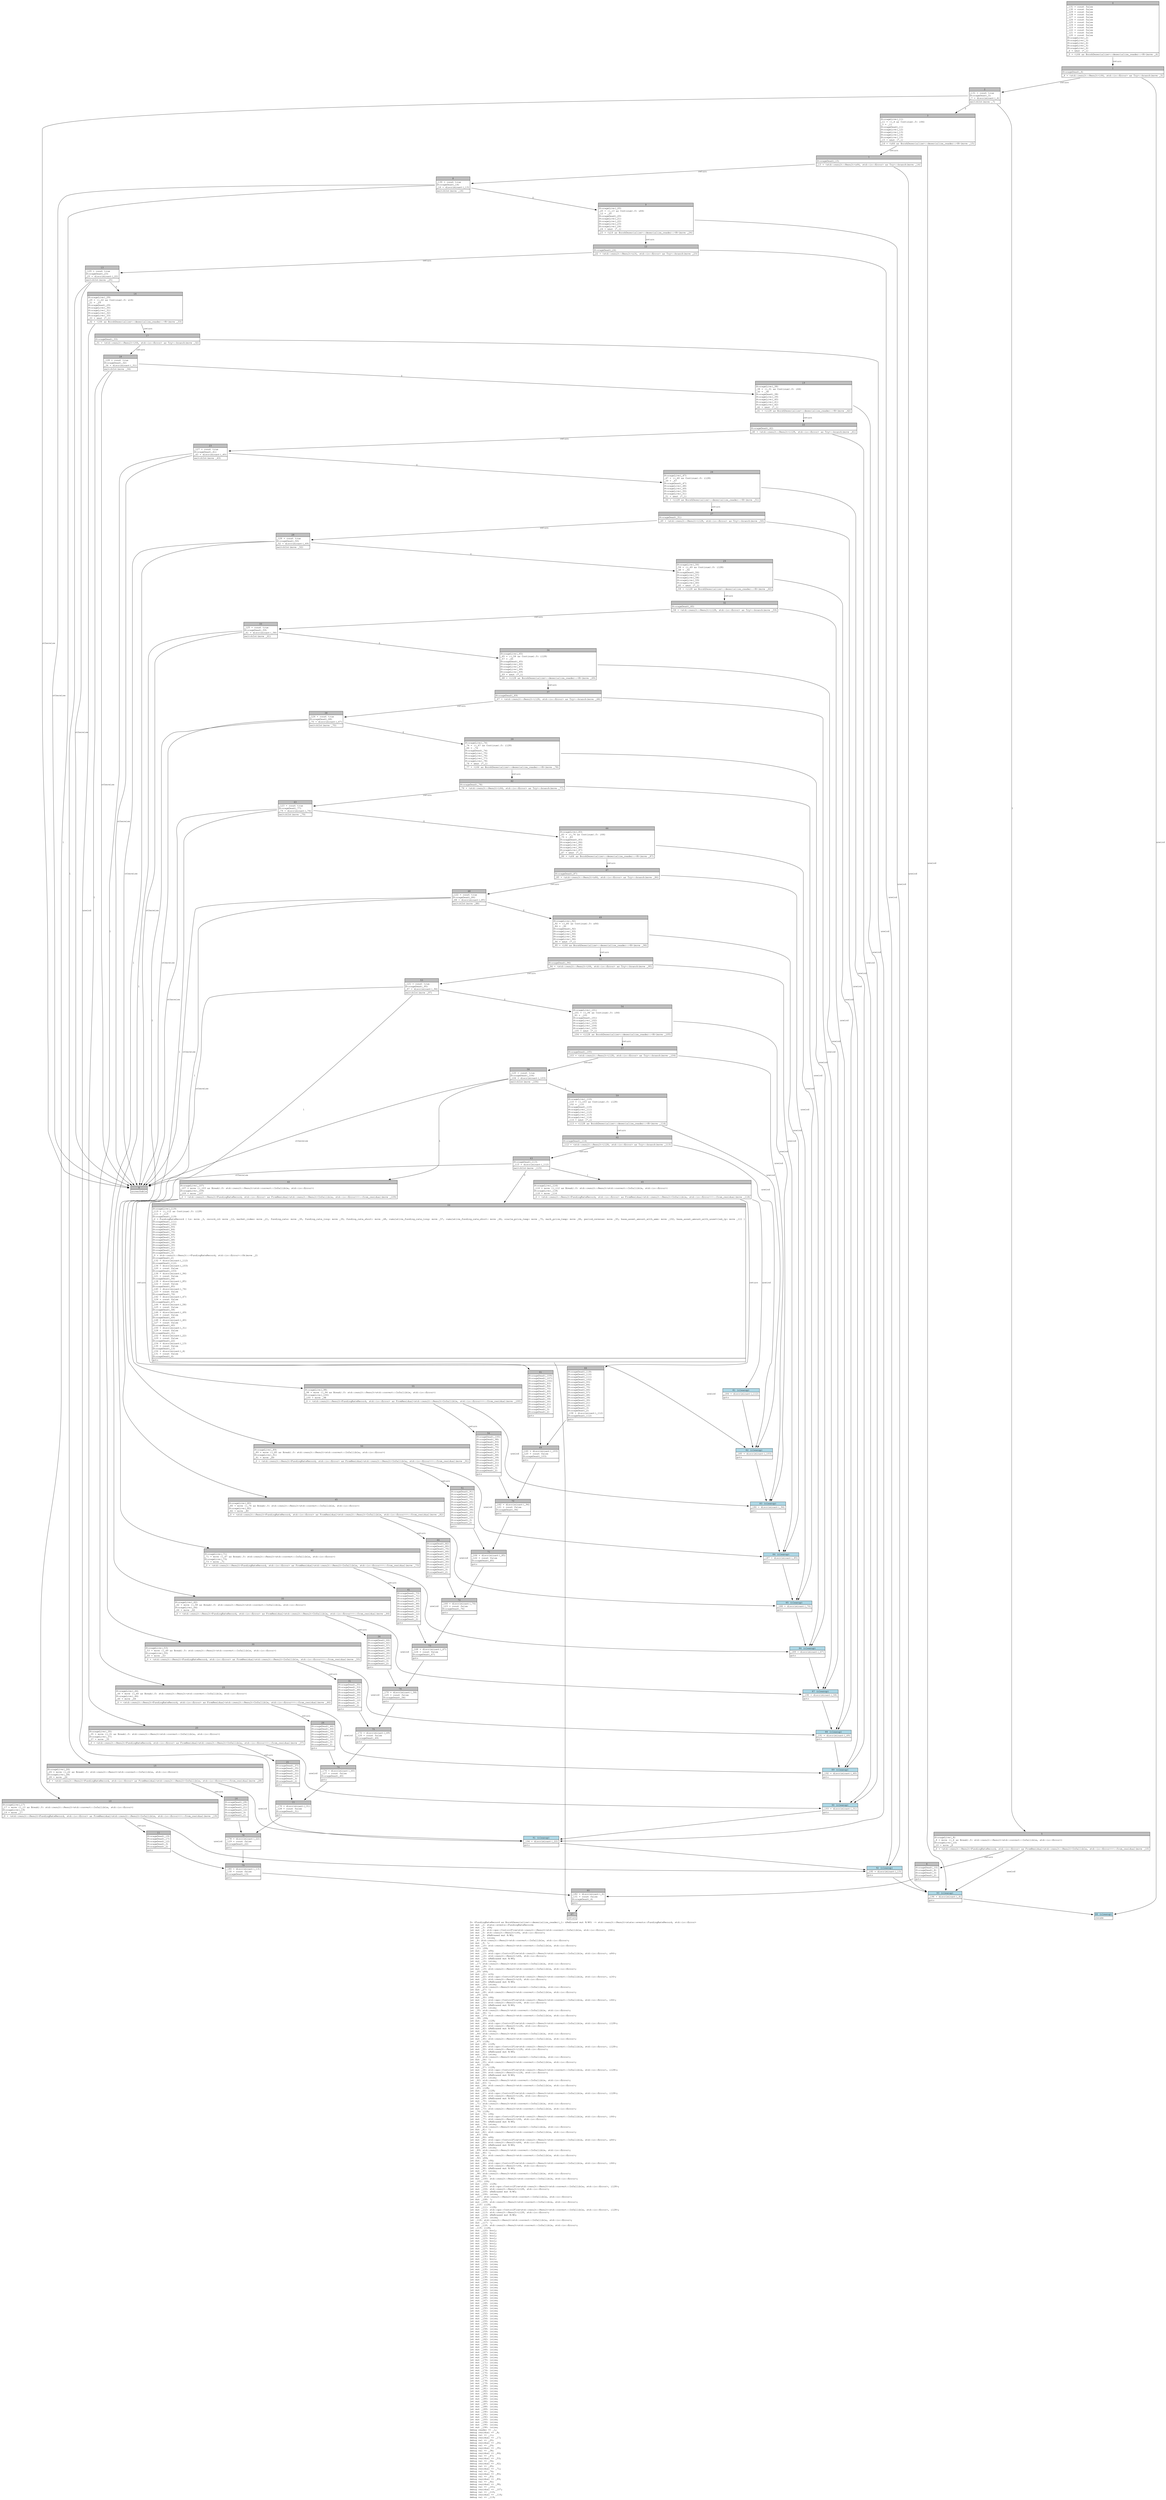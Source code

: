 digraph Mir_0_15416 {
    graph [fontname="Courier, monospace"];
    node [fontname="Courier, monospace"];
    edge [fontname="Courier, monospace"];
    label=<fn &lt;FundingRateRecord as BorshDeserialize&gt;::deserialize_reader(_1: &amp;ReErased mut R/#0) -&gt; std::result::Result&lt;state::events::FundingRateRecord, std::io::Error&gt;<br align="left"/>let mut _2: state::events::FundingRateRecord;<br align="left"/>let mut _3: i64;<br align="left"/>let mut _4: std::ops::ControlFlow&lt;std::result::Result&lt;std::convert::Infallible, std::io::Error&gt;, i64&gt;;<br align="left"/>let mut _5: std::result::Result&lt;i64, std::io::Error&gt;;<br align="left"/>let mut _6: &amp;ReErased mut R/#0;<br align="left"/>let mut _7: isize;<br align="left"/>let _8: std::result::Result&lt;std::convert::Infallible, std::io::Error&gt;;<br align="left"/>let mut _9: !;<br align="left"/>let mut _10: std::result::Result&lt;std::convert::Infallible, std::io::Error&gt;;<br align="left"/>let _11: i64;<br align="left"/>let mut _12: u64;<br align="left"/>let mut _13: std::ops::ControlFlow&lt;std::result::Result&lt;std::convert::Infallible, std::io::Error&gt;, u64&gt;;<br align="left"/>let mut _14: std::result::Result&lt;u64, std::io::Error&gt;;<br align="left"/>let mut _15: &amp;ReErased mut R/#0;<br align="left"/>let mut _16: isize;<br align="left"/>let _17: std::result::Result&lt;std::convert::Infallible, std::io::Error&gt;;<br align="left"/>let mut _18: !;<br align="left"/>let mut _19: std::result::Result&lt;std::convert::Infallible, std::io::Error&gt;;<br align="left"/>let _20: u64;<br align="left"/>let mut _21: u16;<br align="left"/>let mut _22: std::ops::ControlFlow&lt;std::result::Result&lt;std::convert::Infallible, std::io::Error&gt;, u16&gt;;<br align="left"/>let mut _23: std::result::Result&lt;u16, std::io::Error&gt;;<br align="left"/>let mut _24: &amp;ReErased mut R/#0;<br align="left"/>let mut _25: isize;<br align="left"/>let _26: std::result::Result&lt;std::convert::Infallible, std::io::Error&gt;;<br align="left"/>let mut _27: !;<br align="left"/>let mut _28: std::result::Result&lt;std::convert::Infallible, std::io::Error&gt;;<br align="left"/>let _29: u16;<br align="left"/>let mut _30: i64;<br align="left"/>let mut _31: std::ops::ControlFlow&lt;std::result::Result&lt;std::convert::Infallible, std::io::Error&gt;, i64&gt;;<br align="left"/>let mut _32: std::result::Result&lt;i64, std::io::Error&gt;;<br align="left"/>let mut _33: &amp;ReErased mut R/#0;<br align="left"/>let mut _34: isize;<br align="left"/>let _35: std::result::Result&lt;std::convert::Infallible, std::io::Error&gt;;<br align="left"/>let mut _36: !;<br align="left"/>let mut _37: std::result::Result&lt;std::convert::Infallible, std::io::Error&gt;;<br align="left"/>let _38: i64;<br align="left"/>let mut _39: i128;<br align="left"/>let mut _40: std::ops::ControlFlow&lt;std::result::Result&lt;std::convert::Infallible, std::io::Error&gt;, i128&gt;;<br align="left"/>let mut _41: std::result::Result&lt;i128, std::io::Error&gt;;<br align="left"/>let mut _42: &amp;ReErased mut R/#0;<br align="left"/>let mut _43: isize;<br align="left"/>let _44: std::result::Result&lt;std::convert::Infallible, std::io::Error&gt;;<br align="left"/>let mut _45: !;<br align="left"/>let mut _46: std::result::Result&lt;std::convert::Infallible, std::io::Error&gt;;<br align="left"/>let _47: i128;<br align="left"/>let mut _48: i128;<br align="left"/>let mut _49: std::ops::ControlFlow&lt;std::result::Result&lt;std::convert::Infallible, std::io::Error&gt;, i128&gt;;<br align="left"/>let mut _50: std::result::Result&lt;i128, std::io::Error&gt;;<br align="left"/>let mut _51: &amp;ReErased mut R/#0;<br align="left"/>let mut _52: isize;<br align="left"/>let _53: std::result::Result&lt;std::convert::Infallible, std::io::Error&gt;;<br align="left"/>let mut _54: !;<br align="left"/>let mut _55: std::result::Result&lt;std::convert::Infallible, std::io::Error&gt;;<br align="left"/>let _56: i128;<br align="left"/>let mut _57: i128;<br align="left"/>let mut _58: std::ops::ControlFlow&lt;std::result::Result&lt;std::convert::Infallible, std::io::Error&gt;, i128&gt;;<br align="left"/>let mut _59: std::result::Result&lt;i128, std::io::Error&gt;;<br align="left"/>let mut _60: &amp;ReErased mut R/#0;<br align="left"/>let mut _61: isize;<br align="left"/>let _62: std::result::Result&lt;std::convert::Infallible, std::io::Error&gt;;<br align="left"/>let mut _63: !;<br align="left"/>let mut _64: std::result::Result&lt;std::convert::Infallible, std::io::Error&gt;;<br align="left"/>let _65: i128;<br align="left"/>let mut _66: i128;<br align="left"/>let mut _67: std::ops::ControlFlow&lt;std::result::Result&lt;std::convert::Infallible, std::io::Error&gt;, i128&gt;;<br align="left"/>let mut _68: std::result::Result&lt;i128, std::io::Error&gt;;<br align="left"/>let mut _69: &amp;ReErased mut R/#0;<br align="left"/>let mut _70: isize;<br align="left"/>let _71: std::result::Result&lt;std::convert::Infallible, std::io::Error&gt;;<br align="left"/>let mut _72: !;<br align="left"/>let mut _73: std::result::Result&lt;std::convert::Infallible, std::io::Error&gt;;<br align="left"/>let _74: i128;<br align="left"/>let mut _75: i64;<br align="left"/>let mut _76: std::ops::ControlFlow&lt;std::result::Result&lt;std::convert::Infallible, std::io::Error&gt;, i64&gt;;<br align="left"/>let mut _77: std::result::Result&lt;i64, std::io::Error&gt;;<br align="left"/>let mut _78: &amp;ReErased mut R/#0;<br align="left"/>let mut _79: isize;<br align="left"/>let _80: std::result::Result&lt;std::convert::Infallible, std::io::Error&gt;;<br align="left"/>let mut _81: !;<br align="left"/>let mut _82: std::result::Result&lt;std::convert::Infallible, std::io::Error&gt;;<br align="left"/>let _83: i64;<br align="left"/>let mut _84: u64;<br align="left"/>let mut _85: std::ops::ControlFlow&lt;std::result::Result&lt;std::convert::Infallible, std::io::Error&gt;, u64&gt;;<br align="left"/>let mut _86: std::result::Result&lt;u64, std::io::Error&gt;;<br align="left"/>let mut _87: &amp;ReErased mut R/#0;<br align="left"/>let mut _88: isize;<br align="left"/>let _89: std::result::Result&lt;std::convert::Infallible, std::io::Error&gt;;<br align="left"/>let mut _90: !;<br align="left"/>let mut _91: std::result::Result&lt;std::convert::Infallible, std::io::Error&gt;;<br align="left"/>let _92: u64;<br align="left"/>let mut _93: i64;<br align="left"/>let mut _94: std::ops::ControlFlow&lt;std::result::Result&lt;std::convert::Infallible, std::io::Error&gt;, i64&gt;;<br align="left"/>let mut _95: std::result::Result&lt;i64, std::io::Error&gt;;<br align="left"/>let mut _96: &amp;ReErased mut R/#0;<br align="left"/>let mut _97: isize;<br align="left"/>let _98: std::result::Result&lt;std::convert::Infallible, std::io::Error&gt;;<br align="left"/>let mut _99: !;<br align="left"/>let mut _100: std::result::Result&lt;std::convert::Infallible, std::io::Error&gt;;<br align="left"/>let _101: i64;<br align="left"/>let mut _102: i128;<br align="left"/>let mut _103: std::ops::ControlFlow&lt;std::result::Result&lt;std::convert::Infallible, std::io::Error&gt;, i128&gt;;<br align="left"/>let mut _104: std::result::Result&lt;i128, std::io::Error&gt;;<br align="left"/>let mut _105: &amp;ReErased mut R/#0;<br align="left"/>let mut _106: isize;<br align="left"/>let _107: std::result::Result&lt;std::convert::Infallible, std::io::Error&gt;;<br align="left"/>let mut _108: !;<br align="left"/>let mut _109: std::result::Result&lt;std::convert::Infallible, std::io::Error&gt;;<br align="left"/>let _110: i128;<br align="left"/>let mut _111: i128;<br align="left"/>let mut _112: std::ops::ControlFlow&lt;std::result::Result&lt;std::convert::Infallible, std::io::Error&gt;, i128&gt;;<br align="left"/>let mut _113: std::result::Result&lt;i128, std::io::Error&gt;;<br align="left"/>let mut _114: &amp;ReErased mut R/#0;<br align="left"/>let mut _115: isize;<br align="left"/>let _116: std::result::Result&lt;std::convert::Infallible, std::io::Error&gt;;<br align="left"/>let mut _117: !;<br align="left"/>let mut _118: std::result::Result&lt;std::convert::Infallible, std::io::Error&gt;;<br align="left"/>let _119: i128;<br align="left"/>let mut _120: bool;<br align="left"/>let mut _121: bool;<br align="left"/>let mut _122: bool;<br align="left"/>let mut _123: bool;<br align="left"/>let mut _124: bool;<br align="left"/>let mut _125: bool;<br align="left"/>let mut _126: bool;<br align="left"/>let mut _127: bool;<br align="left"/>let mut _128: bool;<br align="left"/>let mut _129: bool;<br align="left"/>let mut _130: bool;<br align="left"/>let mut _131: bool;<br align="left"/>let mut _132: isize;<br align="left"/>let mut _133: isize;<br align="left"/>let mut _134: isize;<br align="left"/>let mut _135: isize;<br align="left"/>let mut _136: isize;<br align="left"/>let mut _137: isize;<br align="left"/>let mut _138: isize;<br align="left"/>let mut _139: isize;<br align="left"/>let mut _140: isize;<br align="left"/>let mut _141: isize;<br align="left"/>let mut _142: isize;<br align="left"/>let mut _143: isize;<br align="left"/>let mut _144: isize;<br align="left"/>let mut _145: isize;<br align="left"/>let mut _146: isize;<br align="left"/>let mut _147: isize;<br align="left"/>let mut _148: isize;<br align="left"/>let mut _149: isize;<br align="left"/>let mut _150: isize;<br align="left"/>let mut _151: isize;<br align="left"/>let mut _152: isize;<br align="left"/>let mut _153: isize;<br align="left"/>let mut _154: isize;<br align="left"/>let mut _155: isize;<br align="left"/>let mut _156: isize;<br align="left"/>let mut _157: isize;<br align="left"/>let mut _158: isize;<br align="left"/>let mut _159: isize;<br align="left"/>let mut _160: isize;<br align="left"/>let mut _161: isize;<br align="left"/>let mut _162: isize;<br align="left"/>let mut _163: isize;<br align="left"/>let mut _164: isize;<br align="left"/>let mut _165: isize;<br align="left"/>let mut _166: isize;<br align="left"/>let mut _167: isize;<br align="left"/>let mut _168: isize;<br align="left"/>let mut _169: isize;<br align="left"/>let mut _170: isize;<br align="left"/>let mut _171: isize;<br align="left"/>let mut _172: isize;<br align="left"/>let mut _173: isize;<br align="left"/>let mut _174: isize;<br align="left"/>let mut _175: isize;<br align="left"/>let mut _176: isize;<br align="left"/>let mut _177: isize;<br align="left"/>let mut _178: isize;<br align="left"/>let mut _179: isize;<br align="left"/>let mut _180: isize;<br align="left"/>let mut _181: isize;<br align="left"/>let mut _182: isize;<br align="left"/>let mut _183: isize;<br align="left"/>let mut _184: isize;<br align="left"/>let mut _185: isize;<br align="left"/>let mut _186: isize;<br align="left"/>let mut _187: isize;<br align="left"/>let mut _188: isize;<br align="left"/>let mut _189: isize;<br align="left"/>let mut _190: isize;<br align="left"/>let mut _191: isize;<br align="left"/>let mut _192: isize;<br align="left"/>let mut _193: isize;<br align="left"/>let mut _194: isize;<br align="left"/>let mut _195: isize;<br align="left"/>let mut _196: isize;<br align="left"/>debug reader =&gt; _1;<br align="left"/>debug residual =&gt; _8;<br align="left"/>debug val =&gt; _11;<br align="left"/>debug residual =&gt; _17;<br align="left"/>debug val =&gt; _20;<br align="left"/>debug residual =&gt; _26;<br align="left"/>debug val =&gt; _29;<br align="left"/>debug residual =&gt; _35;<br align="left"/>debug val =&gt; _38;<br align="left"/>debug residual =&gt; _44;<br align="left"/>debug val =&gt; _47;<br align="left"/>debug residual =&gt; _53;<br align="left"/>debug val =&gt; _56;<br align="left"/>debug residual =&gt; _62;<br align="left"/>debug val =&gt; _65;<br align="left"/>debug residual =&gt; _71;<br align="left"/>debug val =&gt; _74;<br align="left"/>debug residual =&gt; _80;<br align="left"/>debug val =&gt; _83;<br align="left"/>debug residual =&gt; _89;<br align="left"/>debug val =&gt; _92;<br align="left"/>debug residual =&gt; _98;<br align="left"/>debug val =&gt; _101;<br align="left"/>debug residual =&gt; _107;<br align="left"/>debug val =&gt; _110;<br align="left"/>debug residual =&gt; _116;<br align="left"/>debug val =&gt; _119;<br align="left"/>>;
    bb0__0_15416 [shape="none", label=<<table border="0" cellborder="1" cellspacing="0"><tr><td bgcolor="gray" align="center" colspan="1">0</td></tr><tr><td align="left" balign="left">_131 = const false<br/>_130 = const false<br/>_129 = const false<br/>_128 = const false<br/>_127 = const false<br/>_126 = const false<br/>_125 = const false<br/>_124 = const false<br/>_123 = const false<br/>_122 = const false<br/>_121 = const false<br/>_120 = const false<br/>StorageLive(_2)<br/>StorageLive(_3)<br/>StorageLive(_4)<br/>StorageLive(_5)<br/>StorageLive(_6)<br/>_6 = &amp;mut (*_1)<br/></td></tr><tr><td align="left">_5 = &lt;i64 as BorshDeserialize&gt;::deserialize_reader::&lt;R&gt;(move _6)</td></tr></table>>];
    bb1__0_15416 [shape="none", label=<<table border="0" cellborder="1" cellspacing="0"><tr><td bgcolor="gray" align="center" colspan="1">1</td></tr><tr><td align="left" balign="left">StorageDead(_6)<br/></td></tr><tr><td align="left">_4 = &lt;std::result::Result&lt;i64, std::io::Error&gt; as Try&gt;::branch(move _5)</td></tr></table>>];
    bb2__0_15416 [shape="none", label=<<table border="0" cellborder="1" cellspacing="0"><tr><td bgcolor="gray" align="center" colspan="1">2</td></tr><tr><td align="left" balign="left">_131 = const true<br/>StorageDead(_5)<br/>_7 = discriminant(_4)<br/></td></tr><tr><td align="left">switchInt(move _7)</td></tr></table>>];
    bb3__0_15416 [shape="none", label=<<table border="0" cellborder="1" cellspacing="0"><tr><td bgcolor="gray" align="center" colspan="1">3</td></tr><tr><td align="left" balign="left">StorageLive(_11)<br/>_11 = ((_4 as Continue).0: i64)<br/>_3 = _11<br/>StorageDead(_11)<br/>StorageLive(_12)<br/>StorageLive(_13)<br/>StorageLive(_14)<br/>StorageLive(_15)<br/>_15 = &amp;mut (*_1)<br/></td></tr><tr><td align="left">_14 = &lt;u64 as BorshDeserialize&gt;::deserialize_reader::&lt;R&gt;(move _15)</td></tr></table>>];
    bb4__0_15416 [shape="none", label=<<table border="0" cellborder="1" cellspacing="0"><tr><td bgcolor="gray" align="center" colspan="1">4</td></tr><tr><td align="left">unreachable</td></tr></table>>];
    bb5__0_15416 [shape="none", label=<<table border="0" cellborder="1" cellspacing="0"><tr><td bgcolor="gray" align="center" colspan="1">5</td></tr><tr><td align="left" balign="left">StorageLive(_8)<br/>_8 = move ((_4 as Break).0: std::result::Result&lt;std::convert::Infallible, std::io::Error&gt;)<br/>StorageLive(_10)<br/>_10 = move _8<br/></td></tr><tr><td align="left">_0 = &lt;std::result::Result&lt;FundingRateRecord, std::io::Error&gt; as FromResidual&lt;std::result::Result&lt;Infallible, std::io::Error&gt;&gt;&gt;::from_residual(move _10)</td></tr></table>>];
    bb6__0_15416 [shape="none", label=<<table border="0" cellborder="1" cellspacing="0"><tr><td bgcolor="gray" align="center" colspan="1">6</td></tr><tr><td align="left" balign="left">StorageDead(_10)<br/>StorageDead(_8)<br/>StorageDead(_3)<br/>StorageDead(_2)<br/></td></tr><tr><td align="left">goto</td></tr></table>>];
    bb7__0_15416 [shape="none", label=<<table border="0" cellborder="1" cellspacing="0"><tr><td bgcolor="gray" align="center" colspan="1">7</td></tr><tr><td align="left" balign="left">StorageDead(_15)<br/></td></tr><tr><td align="left">_13 = &lt;std::result::Result&lt;u64, std::io::Error&gt; as Try&gt;::branch(move _14)</td></tr></table>>];
    bb8__0_15416 [shape="none", label=<<table border="0" cellborder="1" cellspacing="0"><tr><td bgcolor="gray" align="center" colspan="1">8</td></tr><tr><td align="left" balign="left">_130 = const true<br/>StorageDead(_14)<br/>_16 = discriminant(_13)<br/></td></tr><tr><td align="left">switchInt(move _16)</td></tr></table>>];
    bb9__0_15416 [shape="none", label=<<table border="0" cellborder="1" cellspacing="0"><tr><td bgcolor="gray" align="center" colspan="1">9</td></tr><tr><td align="left" balign="left">StorageLive(_20)<br/>_20 = ((_13 as Continue).0: u64)<br/>_12 = _20<br/>StorageDead(_20)<br/>StorageLive(_21)<br/>StorageLive(_22)<br/>StorageLive(_23)<br/>StorageLive(_24)<br/>_24 = &amp;mut (*_1)<br/></td></tr><tr><td align="left">_23 = &lt;u16 as BorshDeserialize&gt;::deserialize_reader::&lt;R&gt;(move _24)</td></tr></table>>];
    bb10__0_15416 [shape="none", label=<<table border="0" cellborder="1" cellspacing="0"><tr><td bgcolor="gray" align="center" colspan="1">10</td></tr><tr><td align="left" balign="left">StorageLive(_17)<br/>_17 = move ((_13 as Break).0: std::result::Result&lt;std::convert::Infallible, std::io::Error&gt;)<br/>StorageLive(_19)<br/>_19 = move _17<br/></td></tr><tr><td align="left">_0 = &lt;std::result::Result&lt;FundingRateRecord, std::io::Error&gt; as FromResidual&lt;std::result::Result&lt;Infallible, std::io::Error&gt;&gt;&gt;::from_residual(move _19)</td></tr></table>>];
    bb11__0_15416 [shape="none", label=<<table border="0" cellborder="1" cellspacing="0"><tr><td bgcolor="gray" align="center" colspan="1">11</td></tr><tr><td align="left" balign="left">StorageDead(_19)<br/>StorageDead(_17)<br/>StorageDead(_12)<br/>StorageDead(_3)<br/>StorageDead(_2)<br/></td></tr><tr><td align="left">goto</td></tr></table>>];
    bb12__0_15416 [shape="none", label=<<table border="0" cellborder="1" cellspacing="0"><tr><td bgcolor="gray" align="center" colspan="1">12</td></tr><tr><td align="left" balign="left">StorageDead(_24)<br/></td></tr><tr><td align="left">_22 = &lt;std::result::Result&lt;u16, std::io::Error&gt; as Try&gt;::branch(move _23)</td></tr></table>>];
    bb13__0_15416 [shape="none", label=<<table border="0" cellborder="1" cellspacing="0"><tr><td bgcolor="gray" align="center" colspan="1">13</td></tr><tr><td align="left" balign="left">_129 = const true<br/>StorageDead(_23)<br/>_25 = discriminant(_22)<br/></td></tr><tr><td align="left">switchInt(move _25)</td></tr></table>>];
    bb14__0_15416 [shape="none", label=<<table border="0" cellborder="1" cellspacing="0"><tr><td bgcolor="gray" align="center" colspan="1">14</td></tr><tr><td align="left" balign="left">StorageLive(_29)<br/>_29 = ((_22 as Continue).0: u16)<br/>_21 = _29<br/>StorageDead(_29)<br/>StorageLive(_30)<br/>StorageLive(_31)<br/>StorageLive(_32)<br/>StorageLive(_33)<br/>_33 = &amp;mut (*_1)<br/></td></tr><tr><td align="left">_32 = &lt;i64 as BorshDeserialize&gt;::deserialize_reader::&lt;R&gt;(move _33)</td></tr></table>>];
    bb15__0_15416 [shape="none", label=<<table border="0" cellborder="1" cellspacing="0"><tr><td bgcolor="gray" align="center" colspan="1">15</td></tr><tr><td align="left" balign="left">StorageLive(_26)<br/>_26 = move ((_22 as Break).0: std::result::Result&lt;std::convert::Infallible, std::io::Error&gt;)<br/>StorageLive(_28)<br/>_28 = move _26<br/></td></tr><tr><td align="left">_0 = &lt;std::result::Result&lt;FundingRateRecord, std::io::Error&gt; as FromResidual&lt;std::result::Result&lt;Infallible, std::io::Error&gt;&gt;&gt;::from_residual(move _28)</td></tr></table>>];
    bb16__0_15416 [shape="none", label=<<table border="0" cellborder="1" cellspacing="0"><tr><td bgcolor="gray" align="center" colspan="1">16</td></tr><tr><td align="left" balign="left">StorageDead(_28)<br/>StorageDead(_26)<br/>StorageDead(_21)<br/>StorageDead(_12)<br/>StorageDead(_3)<br/>StorageDead(_2)<br/></td></tr><tr><td align="left">goto</td></tr></table>>];
    bb17__0_15416 [shape="none", label=<<table border="0" cellborder="1" cellspacing="0"><tr><td bgcolor="gray" align="center" colspan="1">17</td></tr><tr><td align="left" balign="left">StorageDead(_33)<br/></td></tr><tr><td align="left">_31 = &lt;std::result::Result&lt;i64, std::io::Error&gt; as Try&gt;::branch(move _32)</td></tr></table>>];
    bb18__0_15416 [shape="none", label=<<table border="0" cellborder="1" cellspacing="0"><tr><td bgcolor="gray" align="center" colspan="1">18</td></tr><tr><td align="left" balign="left">_128 = const true<br/>StorageDead(_32)<br/>_34 = discriminant(_31)<br/></td></tr><tr><td align="left">switchInt(move _34)</td></tr></table>>];
    bb19__0_15416 [shape="none", label=<<table border="0" cellborder="1" cellspacing="0"><tr><td bgcolor="gray" align="center" colspan="1">19</td></tr><tr><td align="left" balign="left">StorageLive(_38)<br/>_38 = ((_31 as Continue).0: i64)<br/>_30 = _38<br/>StorageDead(_38)<br/>StorageLive(_39)<br/>StorageLive(_40)<br/>StorageLive(_41)<br/>StorageLive(_42)<br/>_42 = &amp;mut (*_1)<br/></td></tr><tr><td align="left">_41 = &lt;i128 as BorshDeserialize&gt;::deserialize_reader::&lt;R&gt;(move _42)</td></tr></table>>];
    bb20__0_15416 [shape="none", label=<<table border="0" cellborder="1" cellspacing="0"><tr><td bgcolor="gray" align="center" colspan="1">20</td></tr><tr><td align="left" balign="left">StorageLive(_35)<br/>_35 = move ((_31 as Break).0: std::result::Result&lt;std::convert::Infallible, std::io::Error&gt;)<br/>StorageLive(_37)<br/>_37 = move _35<br/></td></tr><tr><td align="left">_0 = &lt;std::result::Result&lt;FundingRateRecord, std::io::Error&gt; as FromResidual&lt;std::result::Result&lt;Infallible, std::io::Error&gt;&gt;&gt;::from_residual(move _37)</td></tr></table>>];
    bb21__0_15416 [shape="none", label=<<table border="0" cellborder="1" cellspacing="0"><tr><td bgcolor="gray" align="center" colspan="1">21</td></tr><tr><td align="left" balign="left">StorageDead(_37)<br/>StorageDead(_35)<br/>StorageDead(_30)<br/>StorageDead(_21)<br/>StorageDead(_12)<br/>StorageDead(_3)<br/>StorageDead(_2)<br/></td></tr><tr><td align="left">goto</td></tr></table>>];
    bb22__0_15416 [shape="none", label=<<table border="0" cellborder="1" cellspacing="0"><tr><td bgcolor="gray" align="center" colspan="1">22</td></tr><tr><td align="left" balign="left">StorageDead(_42)<br/></td></tr><tr><td align="left">_40 = &lt;std::result::Result&lt;i128, std::io::Error&gt; as Try&gt;::branch(move _41)</td></tr></table>>];
    bb23__0_15416 [shape="none", label=<<table border="0" cellborder="1" cellspacing="0"><tr><td bgcolor="gray" align="center" colspan="1">23</td></tr><tr><td align="left" balign="left">_127 = const true<br/>StorageDead(_41)<br/>_43 = discriminant(_40)<br/></td></tr><tr><td align="left">switchInt(move _43)</td></tr></table>>];
    bb24__0_15416 [shape="none", label=<<table border="0" cellborder="1" cellspacing="0"><tr><td bgcolor="gray" align="center" colspan="1">24</td></tr><tr><td align="left" balign="left">StorageLive(_47)<br/>_47 = ((_40 as Continue).0: i128)<br/>_39 = _47<br/>StorageDead(_47)<br/>StorageLive(_48)<br/>StorageLive(_49)<br/>StorageLive(_50)<br/>StorageLive(_51)<br/>_51 = &amp;mut (*_1)<br/></td></tr><tr><td align="left">_50 = &lt;i128 as BorshDeserialize&gt;::deserialize_reader::&lt;R&gt;(move _51)</td></tr></table>>];
    bb25__0_15416 [shape="none", label=<<table border="0" cellborder="1" cellspacing="0"><tr><td bgcolor="gray" align="center" colspan="1">25</td></tr><tr><td align="left" balign="left">StorageLive(_44)<br/>_44 = move ((_40 as Break).0: std::result::Result&lt;std::convert::Infallible, std::io::Error&gt;)<br/>StorageLive(_46)<br/>_46 = move _44<br/></td></tr><tr><td align="left">_0 = &lt;std::result::Result&lt;FundingRateRecord, std::io::Error&gt; as FromResidual&lt;std::result::Result&lt;Infallible, std::io::Error&gt;&gt;&gt;::from_residual(move _46)</td></tr></table>>];
    bb26__0_15416 [shape="none", label=<<table border="0" cellborder="1" cellspacing="0"><tr><td bgcolor="gray" align="center" colspan="1">26</td></tr><tr><td align="left" balign="left">StorageDead(_46)<br/>StorageDead(_44)<br/>StorageDead(_39)<br/>StorageDead(_30)<br/>StorageDead(_21)<br/>StorageDead(_12)<br/>StorageDead(_3)<br/>StorageDead(_2)<br/></td></tr><tr><td align="left">goto</td></tr></table>>];
    bb27__0_15416 [shape="none", label=<<table border="0" cellborder="1" cellspacing="0"><tr><td bgcolor="gray" align="center" colspan="1">27</td></tr><tr><td align="left" balign="left">StorageDead(_51)<br/></td></tr><tr><td align="left">_49 = &lt;std::result::Result&lt;i128, std::io::Error&gt; as Try&gt;::branch(move _50)</td></tr></table>>];
    bb28__0_15416 [shape="none", label=<<table border="0" cellborder="1" cellspacing="0"><tr><td bgcolor="gray" align="center" colspan="1">28</td></tr><tr><td align="left" balign="left">_126 = const true<br/>StorageDead(_50)<br/>_52 = discriminant(_49)<br/></td></tr><tr><td align="left">switchInt(move _52)</td></tr></table>>];
    bb29__0_15416 [shape="none", label=<<table border="0" cellborder="1" cellspacing="0"><tr><td bgcolor="gray" align="center" colspan="1">29</td></tr><tr><td align="left" balign="left">StorageLive(_56)<br/>_56 = ((_49 as Continue).0: i128)<br/>_48 = _56<br/>StorageDead(_56)<br/>StorageLive(_57)<br/>StorageLive(_58)<br/>StorageLive(_59)<br/>StorageLive(_60)<br/>_60 = &amp;mut (*_1)<br/></td></tr><tr><td align="left">_59 = &lt;i128 as BorshDeserialize&gt;::deserialize_reader::&lt;R&gt;(move _60)</td></tr></table>>];
    bb30__0_15416 [shape="none", label=<<table border="0" cellborder="1" cellspacing="0"><tr><td bgcolor="gray" align="center" colspan="1">30</td></tr><tr><td align="left" balign="left">StorageLive(_53)<br/>_53 = move ((_49 as Break).0: std::result::Result&lt;std::convert::Infallible, std::io::Error&gt;)<br/>StorageLive(_55)<br/>_55 = move _53<br/></td></tr><tr><td align="left">_0 = &lt;std::result::Result&lt;FundingRateRecord, std::io::Error&gt; as FromResidual&lt;std::result::Result&lt;Infallible, std::io::Error&gt;&gt;&gt;::from_residual(move _55)</td></tr></table>>];
    bb31__0_15416 [shape="none", label=<<table border="0" cellborder="1" cellspacing="0"><tr><td bgcolor="gray" align="center" colspan="1">31</td></tr><tr><td align="left" balign="left">StorageDead(_55)<br/>StorageDead(_53)<br/>StorageDead(_48)<br/>StorageDead(_39)<br/>StorageDead(_30)<br/>StorageDead(_21)<br/>StorageDead(_12)<br/>StorageDead(_3)<br/>StorageDead(_2)<br/></td></tr><tr><td align="left">goto</td></tr></table>>];
    bb32__0_15416 [shape="none", label=<<table border="0" cellborder="1" cellspacing="0"><tr><td bgcolor="gray" align="center" colspan="1">32</td></tr><tr><td align="left" balign="left">StorageDead(_60)<br/></td></tr><tr><td align="left">_58 = &lt;std::result::Result&lt;i128, std::io::Error&gt; as Try&gt;::branch(move _59)</td></tr></table>>];
    bb33__0_15416 [shape="none", label=<<table border="0" cellborder="1" cellspacing="0"><tr><td bgcolor="gray" align="center" colspan="1">33</td></tr><tr><td align="left" balign="left">_125 = const true<br/>StorageDead(_59)<br/>_61 = discriminant(_58)<br/></td></tr><tr><td align="left">switchInt(move _61)</td></tr></table>>];
    bb34__0_15416 [shape="none", label=<<table border="0" cellborder="1" cellspacing="0"><tr><td bgcolor="gray" align="center" colspan="1">34</td></tr><tr><td align="left" balign="left">StorageLive(_65)<br/>_65 = ((_58 as Continue).0: i128)<br/>_57 = _65<br/>StorageDead(_65)<br/>StorageLive(_66)<br/>StorageLive(_67)<br/>StorageLive(_68)<br/>StorageLive(_69)<br/>_69 = &amp;mut (*_1)<br/></td></tr><tr><td align="left">_68 = &lt;i128 as BorshDeserialize&gt;::deserialize_reader::&lt;R&gt;(move _69)</td></tr></table>>];
    bb35__0_15416 [shape="none", label=<<table border="0" cellborder="1" cellspacing="0"><tr><td bgcolor="gray" align="center" colspan="1">35</td></tr><tr><td align="left" balign="left">StorageLive(_62)<br/>_62 = move ((_58 as Break).0: std::result::Result&lt;std::convert::Infallible, std::io::Error&gt;)<br/>StorageLive(_64)<br/>_64 = move _62<br/></td></tr><tr><td align="left">_0 = &lt;std::result::Result&lt;FundingRateRecord, std::io::Error&gt; as FromResidual&lt;std::result::Result&lt;Infallible, std::io::Error&gt;&gt;&gt;::from_residual(move _64)</td></tr></table>>];
    bb36__0_15416 [shape="none", label=<<table border="0" cellborder="1" cellspacing="0"><tr><td bgcolor="gray" align="center" colspan="1">36</td></tr><tr><td align="left" balign="left">StorageDead(_64)<br/>StorageDead(_62)<br/>StorageDead(_57)<br/>StorageDead(_48)<br/>StorageDead(_39)<br/>StorageDead(_30)<br/>StorageDead(_21)<br/>StorageDead(_12)<br/>StorageDead(_3)<br/>StorageDead(_2)<br/></td></tr><tr><td align="left">goto</td></tr></table>>];
    bb37__0_15416 [shape="none", label=<<table border="0" cellborder="1" cellspacing="0"><tr><td bgcolor="gray" align="center" colspan="1">37</td></tr><tr><td align="left" balign="left">StorageDead(_69)<br/></td></tr><tr><td align="left">_67 = &lt;std::result::Result&lt;i128, std::io::Error&gt; as Try&gt;::branch(move _68)</td></tr></table>>];
    bb38__0_15416 [shape="none", label=<<table border="0" cellborder="1" cellspacing="0"><tr><td bgcolor="gray" align="center" colspan="1">38</td></tr><tr><td align="left" balign="left">_124 = const true<br/>StorageDead(_68)<br/>_70 = discriminant(_67)<br/></td></tr><tr><td align="left">switchInt(move _70)</td></tr></table>>];
    bb39__0_15416 [shape="none", label=<<table border="0" cellborder="1" cellspacing="0"><tr><td bgcolor="gray" align="center" colspan="1">39</td></tr><tr><td align="left" balign="left">StorageLive(_74)<br/>_74 = ((_67 as Continue).0: i128)<br/>_66 = _74<br/>StorageDead(_74)<br/>StorageLive(_75)<br/>StorageLive(_76)<br/>StorageLive(_77)<br/>StorageLive(_78)<br/>_78 = &amp;mut (*_1)<br/></td></tr><tr><td align="left">_77 = &lt;i64 as BorshDeserialize&gt;::deserialize_reader::&lt;R&gt;(move _78)</td></tr></table>>];
    bb40__0_15416 [shape="none", label=<<table border="0" cellborder="1" cellspacing="0"><tr><td bgcolor="gray" align="center" colspan="1">40</td></tr><tr><td align="left" balign="left">StorageLive(_71)<br/>_71 = move ((_67 as Break).0: std::result::Result&lt;std::convert::Infallible, std::io::Error&gt;)<br/>StorageLive(_73)<br/>_73 = move _71<br/></td></tr><tr><td align="left">_0 = &lt;std::result::Result&lt;FundingRateRecord, std::io::Error&gt; as FromResidual&lt;std::result::Result&lt;Infallible, std::io::Error&gt;&gt;&gt;::from_residual(move _73)</td></tr></table>>];
    bb41__0_15416 [shape="none", label=<<table border="0" cellborder="1" cellspacing="0"><tr><td bgcolor="gray" align="center" colspan="1">41</td></tr><tr><td align="left" balign="left">StorageDead(_73)<br/>StorageDead(_71)<br/>StorageDead(_66)<br/>StorageDead(_57)<br/>StorageDead(_48)<br/>StorageDead(_39)<br/>StorageDead(_30)<br/>StorageDead(_21)<br/>StorageDead(_12)<br/>StorageDead(_3)<br/>StorageDead(_2)<br/></td></tr><tr><td align="left">goto</td></tr></table>>];
    bb42__0_15416 [shape="none", label=<<table border="0" cellborder="1" cellspacing="0"><tr><td bgcolor="gray" align="center" colspan="1">42</td></tr><tr><td align="left" balign="left">StorageDead(_78)<br/></td></tr><tr><td align="left">_76 = &lt;std::result::Result&lt;i64, std::io::Error&gt; as Try&gt;::branch(move _77)</td></tr></table>>];
    bb43__0_15416 [shape="none", label=<<table border="0" cellborder="1" cellspacing="0"><tr><td bgcolor="gray" align="center" colspan="1">43</td></tr><tr><td align="left" balign="left">_123 = const true<br/>StorageDead(_77)<br/>_79 = discriminant(_76)<br/></td></tr><tr><td align="left">switchInt(move _79)</td></tr></table>>];
    bb44__0_15416 [shape="none", label=<<table border="0" cellborder="1" cellspacing="0"><tr><td bgcolor="gray" align="center" colspan="1">44</td></tr><tr><td align="left" balign="left">StorageLive(_83)<br/>_83 = ((_76 as Continue).0: i64)<br/>_75 = _83<br/>StorageDead(_83)<br/>StorageLive(_84)<br/>StorageLive(_85)<br/>StorageLive(_86)<br/>StorageLive(_87)<br/>_87 = &amp;mut (*_1)<br/></td></tr><tr><td align="left">_86 = &lt;u64 as BorshDeserialize&gt;::deserialize_reader::&lt;R&gt;(move _87)</td></tr></table>>];
    bb45__0_15416 [shape="none", label=<<table border="0" cellborder="1" cellspacing="0"><tr><td bgcolor="gray" align="center" colspan="1">45</td></tr><tr><td align="left" balign="left">StorageLive(_80)<br/>_80 = move ((_76 as Break).0: std::result::Result&lt;std::convert::Infallible, std::io::Error&gt;)<br/>StorageLive(_82)<br/>_82 = move _80<br/></td></tr><tr><td align="left">_0 = &lt;std::result::Result&lt;FundingRateRecord, std::io::Error&gt; as FromResidual&lt;std::result::Result&lt;Infallible, std::io::Error&gt;&gt;&gt;::from_residual(move _82)</td></tr></table>>];
    bb46__0_15416 [shape="none", label=<<table border="0" cellborder="1" cellspacing="0"><tr><td bgcolor="gray" align="center" colspan="1">46</td></tr><tr><td align="left" balign="left">StorageDead(_82)<br/>StorageDead(_80)<br/>StorageDead(_75)<br/>StorageDead(_66)<br/>StorageDead(_57)<br/>StorageDead(_48)<br/>StorageDead(_39)<br/>StorageDead(_30)<br/>StorageDead(_21)<br/>StorageDead(_12)<br/>StorageDead(_3)<br/>StorageDead(_2)<br/></td></tr><tr><td align="left">goto</td></tr></table>>];
    bb47__0_15416 [shape="none", label=<<table border="0" cellborder="1" cellspacing="0"><tr><td bgcolor="gray" align="center" colspan="1">47</td></tr><tr><td align="left" balign="left">StorageDead(_87)<br/></td></tr><tr><td align="left">_85 = &lt;std::result::Result&lt;u64, std::io::Error&gt; as Try&gt;::branch(move _86)</td></tr></table>>];
    bb48__0_15416 [shape="none", label=<<table border="0" cellborder="1" cellspacing="0"><tr><td bgcolor="gray" align="center" colspan="1">48</td></tr><tr><td align="left" balign="left">_122 = const true<br/>StorageDead(_86)<br/>_88 = discriminant(_85)<br/></td></tr><tr><td align="left">switchInt(move _88)</td></tr></table>>];
    bb49__0_15416 [shape="none", label=<<table border="0" cellborder="1" cellspacing="0"><tr><td bgcolor="gray" align="center" colspan="1">49</td></tr><tr><td align="left" balign="left">StorageLive(_92)<br/>_92 = ((_85 as Continue).0: u64)<br/>_84 = _92<br/>StorageDead(_92)<br/>StorageLive(_93)<br/>StorageLive(_94)<br/>StorageLive(_95)<br/>StorageLive(_96)<br/>_96 = &amp;mut (*_1)<br/></td></tr><tr><td align="left">_95 = &lt;i64 as BorshDeserialize&gt;::deserialize_reader::&lt;R&gt;(move _96)</td></tr></table>>];
    bb50__0_15416 [shape="none", label=<<table border="0" cellborder="1" cellspacing="0"><tr><td bgcolor="gray" align="center" colspan="1">50</td></tr><tr><td align="left" balign="left">StorageLive(_89)<br/>_89 = move ((_85 as Break).0: std::result::Result&lt;std::convert::Infallible, std::io::Error&gt;)<br/>StorageLive(_91)<br/>_91 = move _89<br/></td></tr><tr><td align="left">_0 = &lt;std::result::Result&lt;FundingRateRecord, std::io::Error&gt; as FromResidual&lt;std::result::Result&lt;Infallible, std::io::Error&gt;&gt;&gt;::from_residual(move _91)</td></tr></table>>];
    bb51__0_15416 [shape="none", label=<<table border="0" cellborder="1" cellspacing="0"><tr><td bgcolor="gray" align="center" colspan="1">51</td></tr><tr><td align="left" balign="left">StorageDead(_91)<br/>StorageDead(_89)<br/>StorageDead(_84)<br/>StorageDead(_75)<br/>StorageDead(_66)<br/>StorageDead(_57)<br/>StorageDead(_48)<br/>StorageDead(_39)<br/>StorageDead(_30)<br/>StorageDead(_21)<br/>StorageDead(_12)<br/>StorageDead(_3)<br/>StorageDead(_2)<br/></td></tr><tr><td align="left">goto</td></tr></table>>];
    bb52__0_15416 [shape="none", label=<<table border="0" cellborder="1" cellspacing="0"><tr><td bgcolor="gray" align="center" colspan="1">52</td></tr><tr><td align="left" balign="left">StorageDead(_96)<br/></td></tr><tr><td align="left">_94 = &lt;std::result::Result&lt;i64, std::io::Error&gt; as Try&gt;::branch(move _95)</td></tr></table>>];
    bb53__0_15416 [shape="none", label=<<table border="0" cellborder="1" cellspacing="0"><tr><td bgcolor="gray" align="center" colspan="1">53</td></tr><tr><td align="left" balign="left">_121 = const true<br/>StorageDead(_95)<br/>_97 = discriminant(_94)<br/></td></tr><tr><td align="left">switchInt(move _97)</td></tr></table>>];
    bb54__0_15416 [shape="none", label=<<table border="0" cellborder="1" cellspacing="0"><tr><td bgcolor="gray" align="center" colspan="1">54</td></tr><tr><td align="left" balign="left">StorageLive(_101)<br/>_101 = ((_94 as Continue).0: i64)<br/>_93 = _101<br/>StorageDead(_101)<br/>StorageLive(_102)<br/>StorageLive(_103)<br/>StorageLive(_104)<br/>StorageLive(_105)<br/>_105 = &amp;mut (*_1)<br/></td></tr><tr><td align="left">_104 = &lt;i128 as BorshDeserialize&gt;::deserialize_reader::&lt;R&gt;(move _105)</td></tr></table>>];
    bb55__0_15416 [shape="none", label=<<table border="0" cellborder="1" cellspacing="0"><tr><td bgcolor="gray" align="center" colspan="1">55</td></tr><tr><td align="left" balign="left">StorageLive(_98)<br/>_98 = move ((_94 as Break).0: std::result::Result&lt;std::convert::Infallible, std::io::Error&gt;)<br/>StorageLive(_100)<br/>_100 = move _98<br/></td></tr><tr><td align="left">_0 = &lt;std::result::Result&lt;FundingRateRecord, std::io::Error&gt; as FromResidual&lt;std::result::Result&lt;Infallible, std::io::Error&gt;&gt;&gt;::from_residual(move _100)</td></tr></table>>];
    bb56__0_15416 [shape="none", label=<<table border="0" cellborder="1" cellspacing="0"><tr><td bgcolor="gray" align="center" colspan="1">56</td></tr><tr><td align="left" balign="left">StorageDead(_100)<br/>StorageDead(_98)<br/>StorageDead(_93)<br/>StorageDead(_84)<br/>StorageDead(_75)<br/>StorageDead(_66)<br/>StorageDead(_57)<br/>StorageDead(_48)<br/>StorageDead(_39)<br/>StorageDead(_30)<br/>StorageDead(_21)<br/>StorageDead(_12)<br/>StorageDead(_3)<br/>StorageDead(_2)<br/></td></tr><tr><td align="left">goto</td></tr></table>>];
    bb57__0_15416 [shape="none", label=<<table border="0" cellborder="1" cellspacing="0"><tr><td bgcolor="gray" align="center" colspan="1">57</td></tr><tr><td align="left" balign="left">StorageDead(_105)<br/></td></tr><tr><td align="left">_103 = &lt;std::result::Result&lt;i128, std::io::Error&gt; as Try&gt;::branch(move _104)</td></tr></table>>];
    bb58__0_15416 [shape="none", label=<<table border="0" cellborder="1" cellspacing="0"><tr><td bgcolor="gray" align="center" colspan="1">58</td></tr><tr><td align="left" balign="left">_120 = const true<br/>StorageDead(_104)<br/>_106 = discriminant(_103)<br/></td></tr><tr><td align="left">switchInt(move _106)</td></tr></table>>];
    bb59__0_15416 [shape="none", label=<<table border="0" cellborder="1" cellspacing="0"><tr><td bgcolor="gray" align="center" colspan="1">59</td></tr><tr><td align="left" balign="left">StorageLive(_110)<br/>_110 = ((_103 as Continue).0: i128)<br/>_102 = _110<br/>StorageDead(_110)<br/>StorageLive(_111)<br/>StorageLive(_112)<br/>StorageLive(_113)<br/>StorageLive(_114)<br/>_114 = &amp;mut (*_1)<br/></td></tr><tr><td align="left">_113 = &lt;i128 as BorshDeserialize&gt;::deserialize_reader::&lt;R&gt;(move _114)</td></tr></table>>];
    bb60__0_15416 [shape="none", label=<<table border="0" cellborder="1" cellspacing="0"><tr><td bgcolor="gray" align="center" colspan="1">60</td></tr><tr><td align="left" balign="left">StorageLive(_107)<br/>_107 = move ((_103 as Break).0: std::result::Result&lt;std::convert::Infallible, std::io::Error&gt;)<br/>StorageLive(_109)<br/>_109 = move _107<br/></td></tr><tr><td align="left">_0 = &lt;std::result::Result&lt;FundingRateRecord, std::io::Error&gt; as FromResidual&lt;std::result::Result&lt;Infallible, std::io::Error&gt;&gt;&gt;::from_residual(move _109)</td></tr></table>>];
    bb61__0_15416 [shape="none", label=<<table border="0" cellborder="1" cellspacing="0"><tr><td bgcolor="gray" align="center" colspan="1">61</td></tr><tr><td align="left" balign="left">StorageDead(_109)<br/>StorageDead(_107)<br/>StorageDead(_102)<br/>StorageDead(_93)<br/>StorageDead(_84)<br/>StorageDead(_75)<br/>StorageDead(_66)<br/>StorageDead(_57)<br/>StorageDead(_48)<br/>StorageDead(_39)<br/>StorageDead(_30)<br/>StorageDead(_21)<br/>StorageDead(_12)<br/>StorageDead(_3)<br/>StorageDead(_2)<br/></td></tr><tr><td align="left">goto</td></tr></table>>];
    bb62__0_15416 [shape="none", label=<<table border="0" cellborder="1" cellspacing="0"><tr><td bgcolor="gray" align="center" colspan="1">62</td></tr><tr><td align="left" balign="left">StorageDead(_114)<br/></td></tr><tr><td align="left">_112 = &lt;std::result::Result&lt;i128, std::io::Error&gt; as Try&gt;::branch(move _113)</td></tr></table>>];
    bb63__0_15416 [shape="none", label=<<table border="0" cellborder="1" cellspacing="0"><tr><td bgcolor="gray" align="center" colspan="1">63</td></tr><tr><td align="left" balign="left">StorageDead(_113)<br/>_115 = discriminant(_112)<br/></td></tr><tr><td align="left">switchInt(move _115)</td></tr></table>>];
    bb64__0_15416 [shape="none", label=<<table border="0" cellborder="1" cellspacing="0"><tr><td bgcolor="gray" align="center" colspan="1">64</td></tr><tr><td align="left" balign="left">StorageLive(_119)<br/>_119 = ((_112 as Continue).0: i128)<br/>_111 = _119<br/>StorageDead(_119)<br/>_2 = FundingRateRecord { ts: move _3, record_id: move _12, market_index: move _21, funding_rate: move _30, funding_rate_long: move _39, funding_rate_short: move _48, cumulative_funding_rate_long: move _57, cumulative_funding_rate_short: move _66, oracle_price_twap: move _75, mark_price_twap: move _84, period_revenue: move _93, base_asset_amount_with_amm: move _102, base_asset_amount_with_unsettled_lp: move _111 }<br/>StorageDead(_111)<br/>StorageDead(_102)<br/>StorageDead(_93)<br/>StorageDead(_84)<br/>StorageDead(_75)<br/>StorageDead(_66)<br/>StorageDead(_57)<br/>StorageDead(_48)<br/>StorageDead(_39)<br/>StorageDead(_30)<br/>StorageDead(_21)<br/>StorageDead(_12)<br/>StorageDead(_3)<br/>_0 = std::result::Result::&lt;FundingRateRecord, std::io::Error&gt;::Ok(move _2)<br/>StorageDead(_2)<br/>_132 = discriminant(_112)<br/>StorageDead(_112)<br/>_134 = discriminant(_103)<br/>_120 = const false<br/>StorageDead(_103)<br/>_136 = discriminant(_94)<br/>_121 = const false<br/>StorageDead(_94)<br/>_138 = discriminant(_85)<br/>_122 = const false<br/>StorageDead(_85)<br/>_140 = discriminant(_76)<br/>_123 = const false<br/>StorageDead(_76)<br/>_142 = discriminant(_67)<br/>_124 = const false<br/>StorageDead(_67)<br/>_144 = discriminant(_58)<br/>_125 = const false<br/>StorageDead(_58)<br/>_146 = discriminant(_49)<br/>_126 = const false<br/>StorageDead(_49)<br/>_148 = discriminant(_40)<br/>_127 = const false<br/>StorageDead(_40)<br/>_150 = discriminant(_31)<br/>_128 = const false<br/>StorageDead(_31)<br/>_152 = discriminant(_22)<br/>_129 = const false<br/>StorageDead(_22)<br/>_154 = discriminant(_13)<br/>_130 = const false<br/>StorageDead(_13)<br/>_156 = discriminant(_4)<br/>_131 = const false<br/>StorageDead(_4)<br/></td></tr><tr><td align="left">goto</td></tr></table>>];
    bb65__0_15416 [shape="none", label=<<table border="0" cellborder="1" cellspacing="0"><tr><td bgcolor="gray" align="center" colspan="1">65</td></tr><tr><td align="left" balign="left">StorageLive(_116)<br/>_116 = move ((_112 as Break).0: std::result::Result&lt;std::convert::Infallible, std::io::Error&gt;)<br/>StorageLive(_118)<br/>_118 = move _116<br/></td></tr><tr><td align="left">_0 = &lt;std::result::Result&lt;FundingRateRecord, std::io::Error&gt; as FromResidual&lt;std::result::Result&lt;Infallible, std::io::Error&gt;&gt;&gt;::from_residual(move _118)</td></tr></table>>];
    bb66__0_15416 [shape="none", label=<<table border="0" cellborder="1" cellspacing="0"><tr><td bgcolor="gray" align="center" colspan="1">66</td></tr><tr><td align="left" balign="left">StorageDead(_118)<br/>StorageDead(_116)<br/>StorageDead(_111)<br/>StorageDead(_102)<br/>StorageDead(_93)<br/>StorageDead(_84)<br/>StorageDead(_75)<br/>StorageDead(_66)<br/>StorageDead(_57)<br/>StorageDead(_48)<br/>StorageDead(_39)<br/>StorageDead(_30)<br/>StorageDead(_21)<br/>StorageDead(_12)<br/>StorageDead(_3)<br/>StorageDead(_2)<br/>_158 = discriminant(_112)<br/>StorageDead(_112)<br/></td></tr><tr><td align="left">goto</td></tr></table>>];
    bb67__0_15416 [shape="none", label=<<table border="0" cellborder="1" cellspacing="0"><tr><td bgcolor="gray" align="center" colspan="1">67</td></tr><tr><td align="left">return</td></tr></table>>];
    bb68__0_15416 [shape="none", label=<<table border="0" cellborder="1" cellspacing="0"><tr><td bgcolor="lightblue" align="center" colspan="1">68 (cleanup)</td></tr><tr><td align="left">resume</td></tr></table>>];
    bb69__0_15416 [shape="none", label=<<table border="0" cellborder="1" cellspacing="0"><tr><td bgcolor="gray" align="center" colspan="1">69</td></tr><tr><td align="left" balign="left">_160 = discriminant(_103)<br/>_120 = const false<br/>StorageDead(_103)<br/></td></tr><tr><td align="left">goto</td></tr></table>>];
    bb70__0_15416 [shape="none", label=<<table border="0" cellborder="1" cellspacing="0"><tr><td bgcolor="gray" align="center" colspan="1">70</td></tr><tr><td align="left" balign="left">_162 = discriminant(_94)<br/>_121 = const false<br/>StorageDead(_94)<br/></td></tr><tr><td align="left">goto</td></tr></table>>];
    bb71__0_15416 [shape="none", label=<<table border="0" cellborder="1" cellspacing="0"><tr><td bgcolor="gray" align="center" colspan="1">71</td></tr><tr><td align="left" balign="left">_164 = discriminant(_85)<br/>_122 = const false<br/>StorageDead(_85)<br/></td></tr><tr><td align="left">goto</td></tr></table>>];
    bb72__0_15416 [shape="none", label=<<table border="0" cellborder="1" cellspacing="0"><tr><td bgcolor="gray" align="center" colspan="1">72</td></tr><tr><td align="left" balign="left">_166 = discriminant(_76)<br/>_123 = const false<br/>StorageDead(_76)<br/></td></tr><tr><td align="left">goto</td></tr></table>>];
    bb73__0_15416 [shape="none", label=<<table border="0" cellborder="1" cellspacing="0"><tr><td bgcolor="gray" align="center" colspan="1">73</td></tr><tr><td align="left" balign="left">_168 = discriminant(_67)<br/>_124 = const false<br/>StorageDead(_67)<br/></td></tr><tr><td align="left">goto</td></tr></table>>];
    bb74__0_15416 [shape="none", label=<<table border="0" cellborder="1" cellspacing="0"><tr><td bgcolor="gray" align="center" colspan="1">74</td></tr><tr><td align="left" balign="left">_170 = discriminant(_58)<br/>_125 = const false<br/>StorageDead(_58)<br/></td></tr><tr><td align="left">goto</td></tr></table>>];
    bb75__0_15416 [shape="none", label=<<table border="0" cellborder="1" cellspacing="0"><tr><td bgcolor="gray" align="center" colspan="1">75</td></tr><tr><td align="left" balign="left">_172 = discriminant(_49)<br/>_126 = const false<br/>StorageDead(_49)<br/></td></tr><tr><td align="left">goto</td></tr></table>>];
    bb76__0_15416 [shape="none", label=<<table border="0" cellborder="1" cellspacing="0"><tr><td bgcolor="gray" align="center" colspan="1">76</td></tr><tr><td align="left" balign="left">_174 = discriminant(_40)<br/>_127 = const false<br/>StorageDead(_40)<br/></td></tr><tr><td align="left">goto</td></tr></table>>];
    bb77__0_15416 [shape="none", label=<<table border="0" cellborder="1" cellspacing="0"><tr><td bgcolor="gray" align="center" colspan="1">77</td></tr><tr><td align="left" balign="left">_176 = discriminant(_31)<br/>_128 = const false<br/>StorageDead(_31)<br/></td></tr><tr><td align="left">goto</td></tr></table>>];
    bb78__0_15416 [shape="none", label=<<table border="0" cellborder="1" cellspacing="0"><tr><td bgcolor="gray" align="center" colspan="1">78</td></tr><tr><td align="left" balign="left">_178 = discriminant(_22)<br/>_129 = const false<br/>StorageDead(_22)<br/></td></tr><tr><td align="left">goto</td></tr></table>>];
    bb79__0_15416 [shape="none", label=<<table border="0" cellborder="1" cellspacing="0"><tr><td bgcolor="gray" align="center" colspan="1">79</td></tr><tr><td align="left" balign="left">_180 = discriminant(_13)<br/>_130 = const false<br/>StorageDead(_13)<br/></td></tr><tr><td align="left">goto</td></tr></table>>];
    bb80__0_15416 [shape="none", label=<<table border="0" cellborder="1" cellspacing="0"><tr><td bgcolor="gray" align="center" colspan="1">80</td></tr><tr><td align="left" balign="left">_182 = discriminant(_4)<br/>_131 = const false<br/>StorageDead(_4)<br/></td></tr><tr><td align="left">goto</td></tr></table>>];
    bb81__0_15416 [shape="none", label=<<table border="0" cellborder="1" cellspacing="0"><tr><td bgcolor="lightblue" align="center" colspan="1">81 (cleanup)</td></tr><tr><td align="left" balign="left">_184 = discriminant(_112)<br/></td></tr><tr><td align="left">goto</td></tr></table>>];
    bb82__0_15416 [shape="none", label=<<table border="0" cellborder="1" cellspacing="0"><tr><td bgcolor="lightblue" align="center" colspan="1">82 (cleanup)</td></tr><tr><td align="left" balign="left">_185 = discriminant(_103)<br/></td></tr><tr><td align="left">goto</td></tr></table>>];
    bb83__0_15416 [shape="none", label=<<table border="0" cellborder="1" cellspacing="0"><tr><td bgcolor="lightblue" align="center" colspan="1">83 (cleanup)</td></tr><tr><td align="left" balign="left">_186 = discriminant(_94)<br/></td></tr><tr><td align="left">goto</td></tr></table>>];
    bb84__0_15416 [shape="none", label=<<table border="0" cellborder="1" cellspacing="0"><tr><td bgcolor="lightblue" align="center" colspan="1">84 (cleanup)</td></tr><tr><td align="left" balign="left">_187 = discriminant(_85)<br/></td></tr><tr><td align="left">goto</td></tr></table>>];
    bb85__0_15416 [shape="none", label=<<table border="0" cellborder="1" cellspacing="0"><tr><td bgcolor="lightblue" align="center" colspan="1">85 (cleanup)</td></tr><tr><td align="left" balign="left">_188 = discriminant(_76)<br/></td></tr><tr><td align="left">goto</td></tr></table>>];
    bb86__0_15416 [shape="none", label=<<table border="0" cellborder="1" cellspacing="0"><tr><td bgcolor="lightblue" align="center" colspan="1">86 (cleanup)</td></tr><tr><td align="left" balign="left">_189 = discriminant(_67)<br/></td></tr><tr><td align="left">goto</td></tr></table>>];
    bb87__0_15416 [shape="none", label=<<table border="0" cellborder="1" cellspacing="0"><tr><td bgcolor="lightblue" align="center" colspan="1">87 (cleanup)</td></tr><tr><td align="left" balign="left">_190 = discriminant(_58)<br/></td></tr><tr><td align="left">goto</td></tr></table>>];
    bb88__0_15416 [shape="none", label=<<table border="0" cellborder="1" cellspacing="0"><tr><td bgcolor="lightblue" align="center" colspan="1">88 (cleanup)</td></tr><tr><td align="left" balign="left">_191 = discriminant(_49)<br/></td></tr><tr><td align="left">goto</td></tr></table>>];
    bb89__0_15416 [shape="none", label=<<table border="0" cellborder="1" cellspacing="0"><tr><td bgcolor="lightblue" align="center" colspan="1">89 (cleanup)</td></tr><tr><td align="left" balign="left">_192 = discriminant(_40)<br/></td></tr><tr><td align="left">goto</td></tr></table>>];
    bb90__0_15416 [shape="none", label=<<table border="0" cellborder="1" cellspacing="0"><tr><td bgcolor="lightblue" align="center" colspan="1">90 (cleanup)</td></tr><tr><td align="left" balign="left">_193 = discriminant(_31)<br/></td></tr><tr><td align="left">goto</td></tr></table>>];
    bb91__0_15416 [shape="none", label=<<table border="0" cellborder="1" cellspacing="0"><tr><td bgcolor="lightblue" align="center" colspan="1">91 (cleanup)</td></tr><tr><td align="left" balign="left">_194 = discriminant(_22)<br/></td></tr><tr><td align="left">goto</td></tr></table>>];
    bb92__0_15416 [shape="none", label=<<table border="0" cellborder="1" cellspacing="0"><tr><td bgcolor="lightblue" align="center" colspan="1">92 (cleanup)</td></tr><tr><td align="left" balign="left">_195 = discriminant(_13)<br/></td></tr><tr><td align="left">goto</td></tr></table>>];
    bb93__0_15416 [shape="none", label=<<table border="0" cellborder="1" cellspacing="0"><tr><td bgcolor="lightblue" align="center" colspan="1">93 (cleanup)</td></tr><tr><td align="left" balign="left">_196 = discriminant(_4)<br/></td></tr><tr><td align="left">goto</td></tr></table>>];
    bb0__0_15416 -> bb1__0_15416 [label="return"];
    bb1__0_15416 -> bb2__0_15416 [label="return"];
    bb1__0_15416 -> bb68__0_15416 [label="unwind"];
    bb2__0_15416 -> bb3__0_15416 [label="0"];
    bb2__0_15416 -> bb5__0_15416 [label="1"];
    bb2__0_15416 -> bb4__0_15416 [label="otherwise"];
    bb3__0_15416 -> bb7__0_15416 [label="return"];
    bb3__0_15416 -> bb93__0_15416 [label="unwind"];
    bb5__0_15416 -> bb6__0_15416 [label="return"];
    bb5__0_15416 -> bb93__0_15416 [label="unwind"];
    bb6__0_15416 -> bb80__0_15416 [label=""];
    bb7__0_15416 -> bb8__0_15416 [label="return"];
    bb7__0_15416 -> bb93__0_15416 [label="unwind"];
    bb8__0_15416 -> bb9__0_15416 [label="0"];
    bb8__0_15416 -> bb10__0_15416 [label="1"];
    bb8__0_15416 -> bb4__0_15416 [label="otherwise"];
    bb9__0_15416 -> bb12__0_15416 [label="return"];
    bb9__0_15416 -> bb92__0_15416 [label="unwind"];
    bb10__0_15416 -> bb11__0_15416 [label="return"];
    bb10__0_15416 -> bb92__0_15416 [label="unwind"];
    bb11__0_15416 -> bb79__0_15416 [label=""];
    bb12__0_15416 -> bb13__0_15416 [label="return"];
    bb12__0_15416 -> bb92__0_15416 [label="unwind"];
    bb13__0_15416 -> bb14__0_15416 [label="0"];
    bb13__0_15416 -> bb15__0_15416 [label="1"];
    bb13__0_15416 -> bb4__0_15416 [label="otherwise"];
    bb14__0_15416 -> bb17__0_15416 [label="return"];
    bb14__0_15416 -> bb91__0_15416 [label="unwind"];
    bb15__0_15416 -> bb16__0_15416 [label="return"];
    bb15__0_15416 -> bb91__0_15416 [label="unwind"];
    bb16__0_15416 -> bb78__0_15416 [label=""];
    bb17__0_15416 -> bb18__0_15416 [label="return"];
    bb17__0_15416 -> bb91__0_15416 [label="unwind"];
    bb18__0_15416 -> bb19__0_15416 [label="0"];
    bb18__0_15416 -> bb20__0_15416 [label="1"];
    bb18__0_15416 -> bb4__0_15416 [label="otherwise"];
    bb19__0_15416 -> bb22__0_15416 [label="return"];
    bb19__0_15416 -> bb90__0_15416 [label="unwind"];
    bb20__0_15416 -> bb21__0_15416 [label="return"];
    bb20__0_15416 -> bb90__0_15416 [label="unwind"];
    bb21__0_15416 -> bb77__0_15416 [label=""];
    bb22__0_15416 -> bb23__0_15416 [label="return"];
    bb22__0_15416 -> bb90__0_15416 [label="unwind"];
    bb23__0_15416 -> bb24__0_15416 [label="0"];
    bb23__0_15416 -> bb25__0_15416 [label="1"];
    bb23__0_15416 -> bb4__0_15416 [label="otherwise"];
    bb24__0_15416 -> bb27__0_15416 [label="return"];
    bb24__0_15416 -> bb89__0_15416 [label="unwind"];
    bb25__0_15416 -> bb26__0_15416 [label="return"];
    bb25__0_15416 -> bb89__0_15416 [label="unwind"];
    bb26__0_15416 -> bb76__0_15416 [label=""];
    bb27__0_15416 -> bb28__0_15416 [label="return"];
    bb27__0_15416 -> bb89__0_15416 [label="unwind"];
    bb28__0_15416 -> bb29__0_15416 [label="0"];
    bb28__0_15416 -> bb30__0_15416 [label="1"];
    bb28__0_15416 -> bb4__0_15416 [label="otherwise"];
    bb29__0_15416 -> bb32__0_15416 [label="return"];
    bb29__0_15416 -> bb88__0_15416 [label="unwind"];
    bb30__0_15416 -> bb31__0_15416 [label="return"];
    bb30__0_15416 -> bb88__0_15416 [label="unwind"];
    bb31__0_15416 -> bb75__0_15416 [label=""];
    bb32__0_15416 -> bb33__0_15416 [label="return"];
    bb32__0_15416 -> bb88__0_15416 [label="unwind"];
    bb33__0_15416 -> bb34__0_15416 [label="0"];
    bb33__0_15416 -> bb35__0_15416 [label="1"];
    bb33__0_15416 -> bb4__0_15416 [label="otherwise"];
    bb34__0_15416 -> bb37__0_15416 [label="return"];
    bb34__0_15416 -> bb87__0_15416 [label="unwind"];
    bb35__0_15416 -> bb36__0_15416 [label="return"];
    bb35__0_15416 -> bb87__0_15416 [label="unwind"];
    bb36__0_15416 -> bb74__0_15416 [label=""];
    bb37__0_15416 -> bb38__0_15416 [label="return"];
    bb37__0_15416 -> bb87__0_15416 [label="unwind"];
    bb38__0_15416 -> bb39__0_15416 [label="0"];
    bb38__0_15416 -> bb40__0_15416 [label="1"];
    bb38__0_15416 -> bb4__0_15416 [label="otherwise"];
    bb39__0_15416 -> bb42__0_15416 [label="return"];
    bb39__0_15416 -> bb86__0_15416 [label="unwind"];
    bb40__0_15416 -> bb41__0_15416 [label="return"];
    bb40__0_15416 -> bb86__0_15416 [label="unwind"];
    bb41__0_15416 -> bb73__0_15416 [label=""];
    bb42__0_15416 -> bb43__0_15416 [label="return"];
    bb42__0_15416 -> bb86__0_15416 [label="unwind"];
    bb43__0_15416 -> bb44__0_15416 [label="0"];
    bb43__0_15416 -> bb45__0_15416 [label="1"];
    bb43__0_15416 -> bb4__0_15416 [label="otherwise"];
    bb44__0_15416 -> bb47__0_15416 [label="return"];
    bb44__0_15416 -> bb85__0_15416 [label="unwind"];
    bb45__0_15416 -> bb46__0_15416 [label="return"];
    bb45__0_15416 -> bb85__0_15416 [label="unwind"];
    bb46__0_15416 -> bb72__0_15416 [label=""];
    bb47__0_15416 -> bb48__0_15416 [label="return"];
    bb47__0_15416 -> bb85__0_15416 [label="unwind"];
    bb48__0_15416 -> bb49__0_15416 [label="0"];
    bb48__0_15416 -> bb50__0_15416 [label="1"];
    bb48__0_15416 -> bb4__0_15416 [label="otherwise"];
    bb49__0_15416 -> bb52__0_15416 [label="return"];
    bb49__0_15416 -> bb84__0_15416 [label="unwind"];
    bb50__0_15416 -> bb51__0_15416 [label="return"];
    bb50__0_15416 -> bb84__0_15416 [label="unwind"];
    bb51__0_15416 -> bb71__0_15416 [label=""];
    bb52__0_15416 -> bb53__0_15416 [label="return"];
    bb52__0_15416 -> bb84__0_15416 [label="unwind"];
    bb53__0_15416 -> bb54__0_15416 [label="0"];
    bb53__0_15416 -> bb55__0_15416 [label="1"];
    bb53__0_15416 -> bb4__0_15416 [label="otherwise"];
    bb54__0_15416 -> bb57__0_15416 [label="return"];
    bb54__0_15416 -> bb83__0_15416 [label="unwind"];
    bb55__0_15416 -> bb56__0_15416 [label="return"];
    bb55__0_15416 -> bb83__0_15416 [label="unwind"];
    bb56__0_15416 -> bb70__0_15416 [label=""];
    bb57__0_15416 -> bb58__0_15416 [label="return"];
    bb57__0_15416 -> bb83__0_15416 [label="unwind"];
    bb58__0_15416 -> bb59__0_15416 [label="0"];
    bb58__0_15416 -> bb60__0_15416 [label="1"];
    bb58__0_15416 -> bb4__0_15416 [label="otherwise"];
    bb59__0_15416 -> bb62__0_15416 [label="return"];
    bb59__0_15416 -> bb82__0_15416 [label="unwind"];
    bb60__0_15416 -> bb61__0_15416 [label="return"];
    bb60__0_15416 -> bb82__0_15416 [label="unwind"];
    bb61__0_15416 -> bb69__0_15416 [label=""];
    bb62__0_15416 -> bb63__0_15416 [label="return"];
    bb62__0_15416 -> bb82__0_15416 [label="unwind"];
    bb63__0_15416 -> bb64__0_15416 [label="0"];
    bb63__0_15416 -> bb65__0_15416 [label="1"];
    bb63__0_15416 -> bb4__0_15416 [label="otherwise"];
    bb64__0_15416 -> bb67__0_15416 [label=""];
    bb65__0_15416 -> bb66__0_15416 [label="return"];
    bb65__0_15416 -> bb81__0_15416 [label="unwind"];
    bb66__0_15416 -> bb69__0_15416 [label=""];
    bb69__0_15416 -> bb70__0_15416 [label=""];
    bb70__0_15416 -> bb71__0_15416 [label=""];
    bb71__0_15416 -> bb72__0_15416 [label=""];
    bb72__0_15416 -> bb73__0_15416 [label=""];
    bb73__0_15416 -> bb74__0_15416 [label=""];
    bb74__0_15416 -> bb75__0_15416 [label=""];
    bb75__0_15416 -> bb76__0_15416 [label=""];
    bb76__0_15416 -> bb77__0_15416 [label=""];
    bb77__0_15416 -> bb78__0_15416 [label=""];
    bb78__0_15416 -> bb79__0_15416 [label=""];
    bb79__0_15416 -> bb80__0_15416 [label=""];
    bb80__0_15416 -> bb67__0_15416 [label=""];
    bb81__0_15416 -> bb82__0_15416 [label=""];
    bb82__0_15416 -> bb83__0_15416 [label=""];
    bb83__0_15416 -> bb84__0_15416 [label=""];
    bb84__0_15416 -> bb85__0_15416 [label=""];
    bb85__0_15416 -> bb86__0_15416 [label=""];
    bb86__0_15416 -> bb87__0_15416 [label=""];
    bb87__0_15416 -> bb88__0_15416 [label=""];
    bb88__0_15416 -> bb89__0_15416 [label=""];
    bb89__0_15416 -> bb90__0_15416 [label=""];
    bb90__0_15416 -> bb91__0_15416 [label=""];
    bb91__0_15416 -> bb92__0_15416 [label=""];
    bb92__0_15416 -> bb93__0_15416 [label=""];
    bb93__0_15416 -> bb68__0_15416 [label=""];
}
